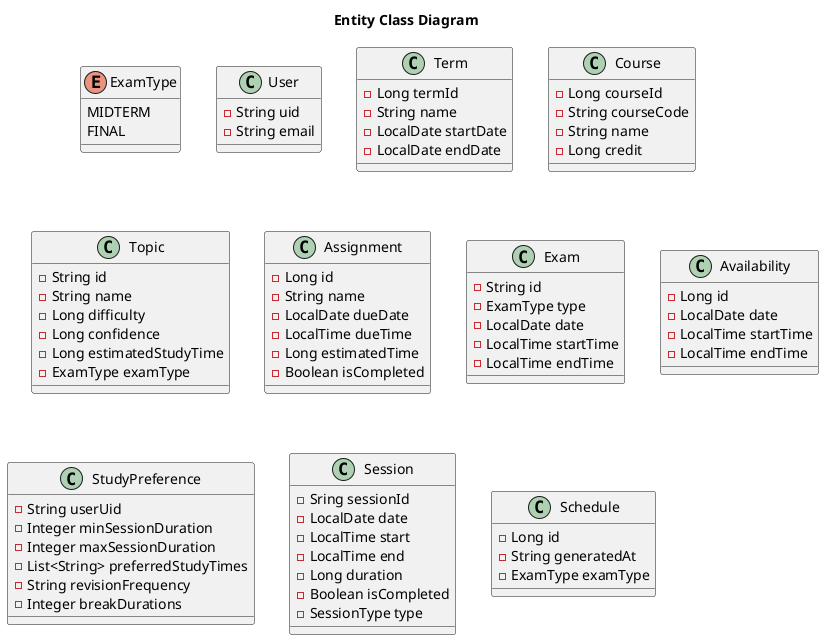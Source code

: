 @startuml
title Entity Class Diagram

enum ExamType {
    MIDTERM
    FINAL
}

class User {
    - String uid
    - String email
}

class Term {
    - Long termId
    - String name
    - LocalDate startDate
    - LocalDate endDate
}

class Course {
    - Long courseId
    - String courseCode
    - String name
    - Long credit
}

class Topic {
    - String id
    - String name
    - Long difficulty
    - Long confidence
    - Long estimatedStudyTime
    - ExamType examType
}

class Assignment {
    - Long id
    - String name
    - LocalDate dueDate
    - LocalTime dueTime
    - Long estimatedTime
    - Boolean isCompleted
}

class Exam {
    - String id
    - ExamType type
    - LocalDate date
    - LocalTime startTime
    - LocalTime endTime
}

class Availability {
    - Long id
    - LocalDate date
    - LocalTime startTime
    - LocalTime endTime
}

class StudyPreference {
    - String userUid
    - Integer minSessionDuration
    - Integer maxSessionDuration
    - List<String> preferredStudyTimes
    - String revisionFrequency
    - Integer breakDurations
}

class Session {
    - Sring sessionId
    - LocalDate date
    - LocalTime start
    - LocalTime end
    - Long duration
    - Boolean isCompleted
    - SessionType type
}

class Schedule {
    - Long id
    - String generatedAt
    - ExamType examType
}

@enduml
